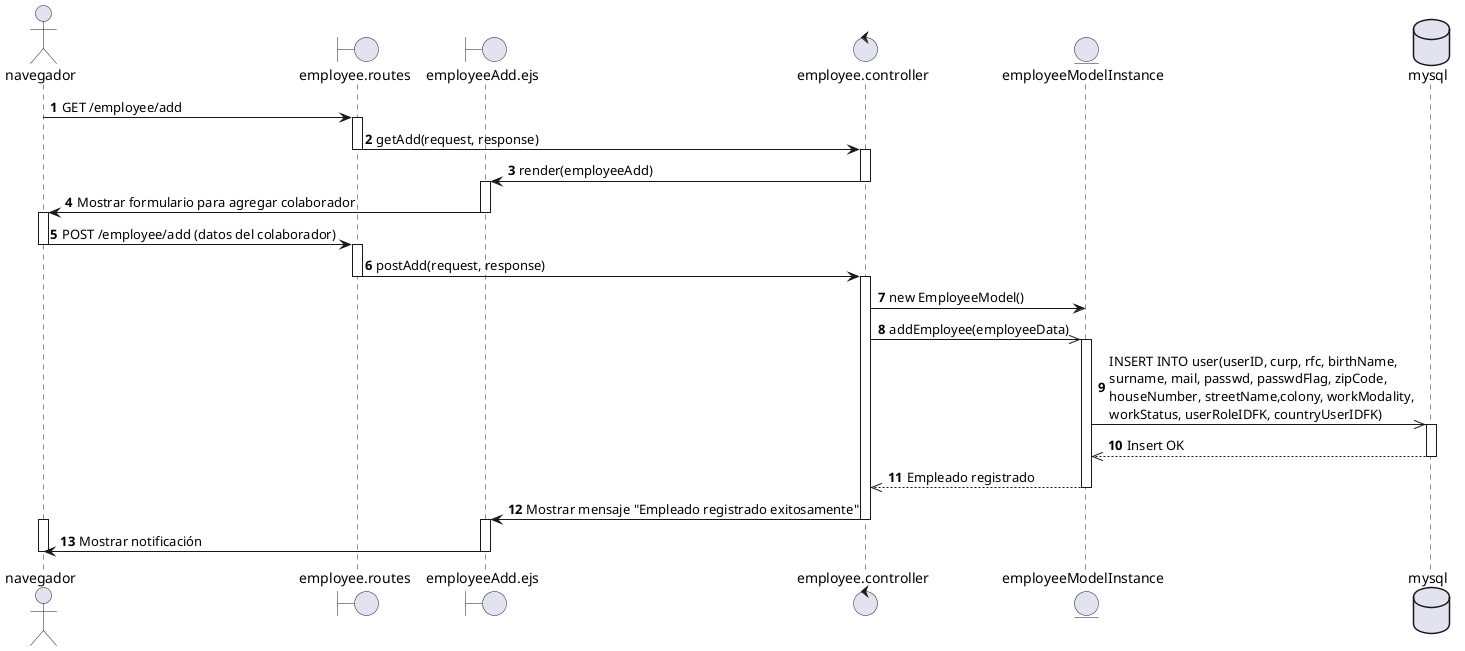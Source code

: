 @startuml CU01 - Super admin registra alta de empleado
actor navegador
boundary employee.routes
boundary employeeAdd.ejs
control employee.controller
entity employeeModelInstance
database mysql

autonumber
navegador -> employee.routes : GET /employee/add
activate employee.routes

employee.routes -> employee.controller: getAdd(request, response)
deactivate employee.routes
activate employee.controller

employee.controller -> employeeAdd.ejs: render(employeeAdd)
deactivate employee.controller
activate employeeAdd.ejs

employeeAdd.ejs -> navegador : Mostrar formulario para agregar colaborador
deactivate employeeAdd.ejs
activate navegador

navegador -> employee.routes : POST /employee/add (datos del colaborador)
deactivate navegador
activate employee.routes

employee.routes -> employee.controller : postAdd(request, response)
deactivate employee.routes
activate employee.controller

employee.controller -> employeeModelInstance : new EmployeeModel()

employee.controller ->> employeeModelInstance : addEmployee(employeeData)
activate employeeModelInstance

employeeModelInstance ->> mysql : INSERT INTO user(userID, curp, rfc, birthName,\nsurname, mail, passwd, passwdFlag, zipCode,\nhouseNumber, streetName,colony, workModality,\nworkStatus, userRoleIDFK, countryUserIDFK)
activate mysql
mysql -->> employeeModelInstance : Insert OK
deactivate mysql
employeeModelInstance -->> employee.controller : Empleado registrado
deactivate employeeModelInstance

employee.controller -> employeeAdd.ejs : Mostrar mensaje "Empleado registrado exitosamente"
deactivate employee.controller
activate employeeAdd.ejs
activate navegador
employeeAdd.ejs -> navegador : Mostrar notificación
deactivate navegador
deactivate employeeAdd.ejs
deactivate employee.routes
@enduml
